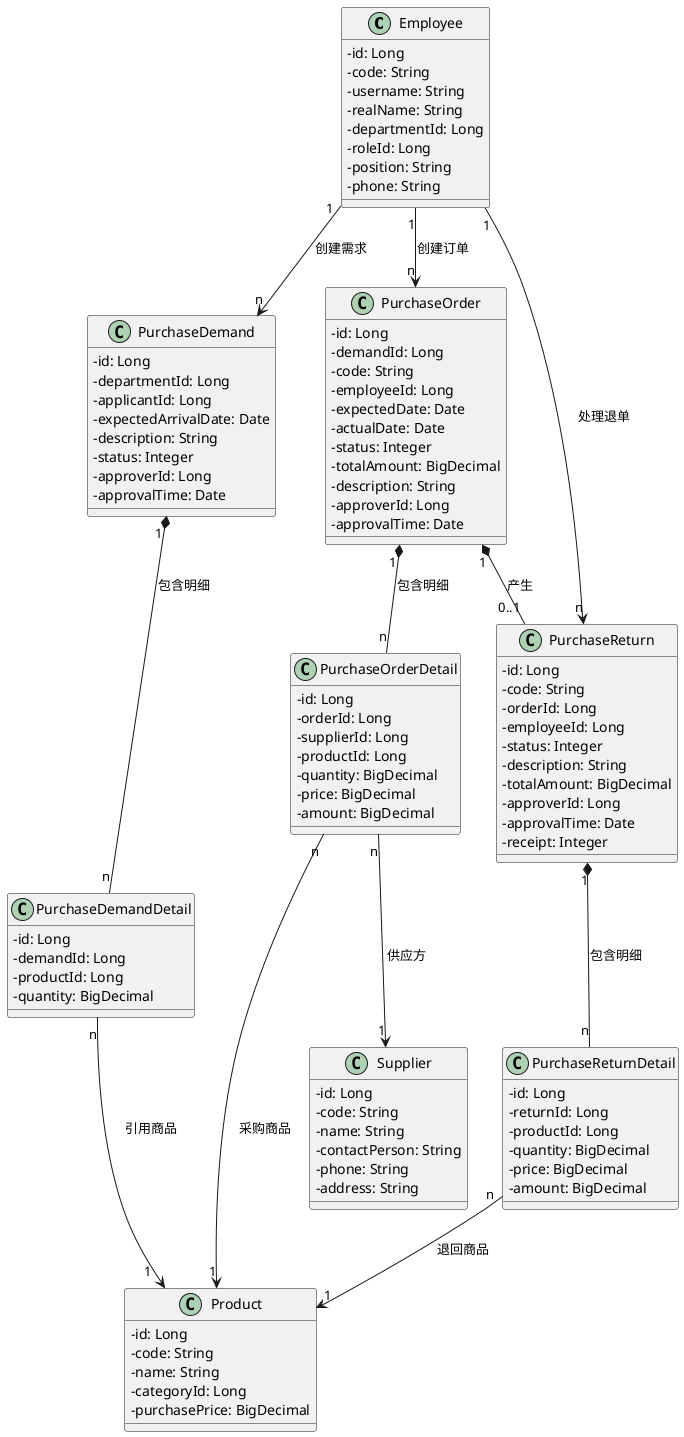 @startuml
' 设置字体和样式
skinparam defaultTextAlignment center
skinparam ClassAttributeIconSize 0

' 定义类
class Employee {
    - id: Long
    - code: String
    - username: String
    - realName: String
    - departmentId: Long
    - roleId: Long
    - position: String
    - phone: String
}

class PurchaseDemand {
    - id: Long
    - departmentId: Long
    - applicantId: Long
    - expectedArrivalDate: Date
    - description: String
    - status: Integer
    - approverId: Long
    - approvalTime: Date
}

class PurchaseOrder {
    - id: Long
    - demandId: Long
    - code: String
    - employeeId: Long
    - expectedDate: Date
    - actualDate: Date
    - status: Integer
    - totalAmount: BigDecimal
    - description: String
    - approverId: Long
    - approvalTime: Date
}

class PurchaseReturn {
    - id: Long
    - code: String
    - orderId: Long
    - employeeId: Long
    - status: Integer
    - description: String
    - totalAmount: BigDecimal
    - approverId: Long
    - approvalTime: Date
    - receipt: Integer
}

class PurchaseDemandDetail {
    - id: Long
    - demandId: Long
    - productId: Long
    - quantity: BigDecimal
}

class PurchaseOrderDetail {
    - id: Long
    - orderId: Long
    - supplierId: Long
    - productId: Long
    - quantity: BigDecimal
    - price: BigDecimal
    - amount: BigDecimal
}

class PurchaseReturnDetail {
    - id: Long
    - returnId: Long
    - productId: Long
    - quantity: BigDecimal
    - price: BigDecimal
    - amount: BigDecimal
}

class Supplier {
    - id: Long
    - code: String
    - name: String
    - contactPerson: String
    - phone: String
    - address: String
}

class Product {
    - id: Long
    - code: String
    - name: String
    - categoryId: Long
    - purchasePrice: BigDecimal
}

' 关联关系
Employee "1" --> "n" PurchaseDemand : 创建需求
Employee "1" --> "n" PurchaseOrder : 创建订单
Employee "1" --> "n" PurchaseReturn : 处理退单

PurchaseDemand "1 " *-- "n" PurchaseDemandDetail : 包含明细
PurchaseDemandDetail "n" --> "1  " Product : 引用商品

PurchaseOrder "1 " *-- "n" PurchaseOrderDetail : 包含明细
PurchaseOrderDetail "n" --> "1" Supplier : 供应方
PurchaseOrderDetail "n" --> "1" Product : 采购商品

PurchaseOrder "1" *-- "0..1" PurchaseReturn : 产生
PurchaseReturn "1" *-- "n" PurchaseReturnDetail : 包含明细
PurchaseReturnDetail "n" --> "1" Product : 退回商品

@enduml